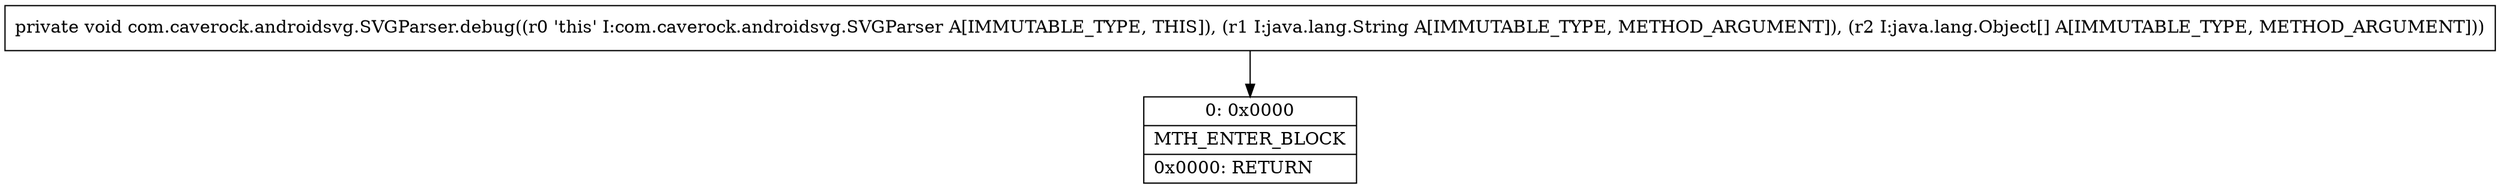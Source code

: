 digraph "CFG forcom.caverock.androidsvg.SVGParser.debug(Ljava\/lang\/String;[Ljava\/lang\/Object;)V" {
Node_0 [shape=record,label="{0\:\ 0x0000|MTH_ENTER_BLOCK\l|0x0000: RETURN   \l}"];
MethodNode[shape=record,label="{private void com.caverock.androidsvg.SVGParser.debug((r0 'this' I:com.caverock.androidsvg.SVGParser A[IMMUTABLE_TYPE, THIS]), (r1 I:java.lang.String A[IMMUTABLE_TYPE, METHOD_ARGUMENT]), (r2 I:java.lang.Object[] A[IMMUTABLE_TYPE, METHOD_ARGUMENT])) }"];
MethodNode -> Node_0;
}


